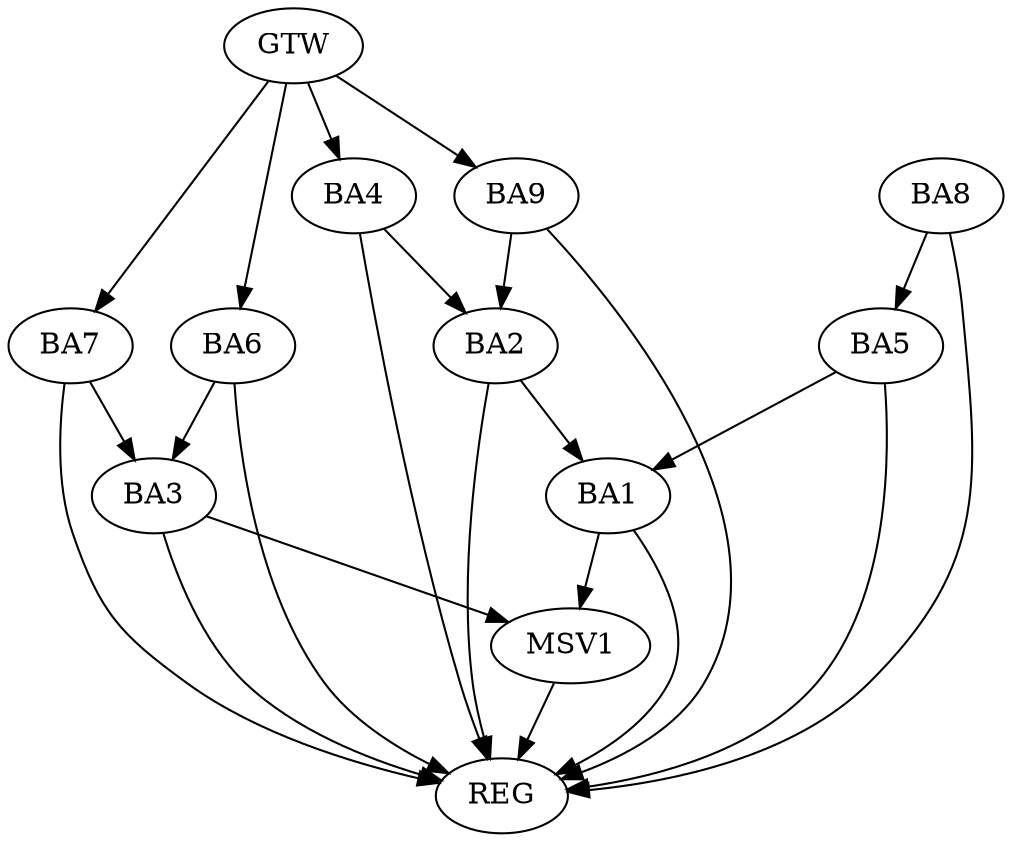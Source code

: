 strict digraph G {
  BA1 [ label="BA1" ];
  BA2 [ label="BA2" ];
  BA3 [ label="BA3" ];
  BA4 [ label="BA4" ];
  BA5 [ label="BA5" ];
  BA6 [ label="BA6" ];
  BA7 [ label="BA7" ];
  BA8 [ label="BA8" ];
  BA9 [ label="BA9" ];
  GTW [ label="GTW" ];
  REG [ label="REG" ];
  MSV1 [ label="MSV1" ];
  BA2 -> BA1;
  BA4 -> BA2;
  BA5 -> BA1;
  BA6 -> BA3;
  BA7 -> BA3;
  BA8 -> BA5;
  GTW -> BA4;
  GTW -> BA6;
  GTW -> BA7;
  GTW -> BA9;
  BA1 -> REG;
  BA2 -> REG;
  BA3 -> REG;
  BA4 -> REG;
  BA5 -> REG;
  BA6 -> REG;
  BA7 -> REG;
  BA8 -> REG;
  BA9 -> REG;
  BA9 -> BA2;
  BA1 -> MSV1;
  BA3 -> MSV1;
  MSV1 -> REG;
}
